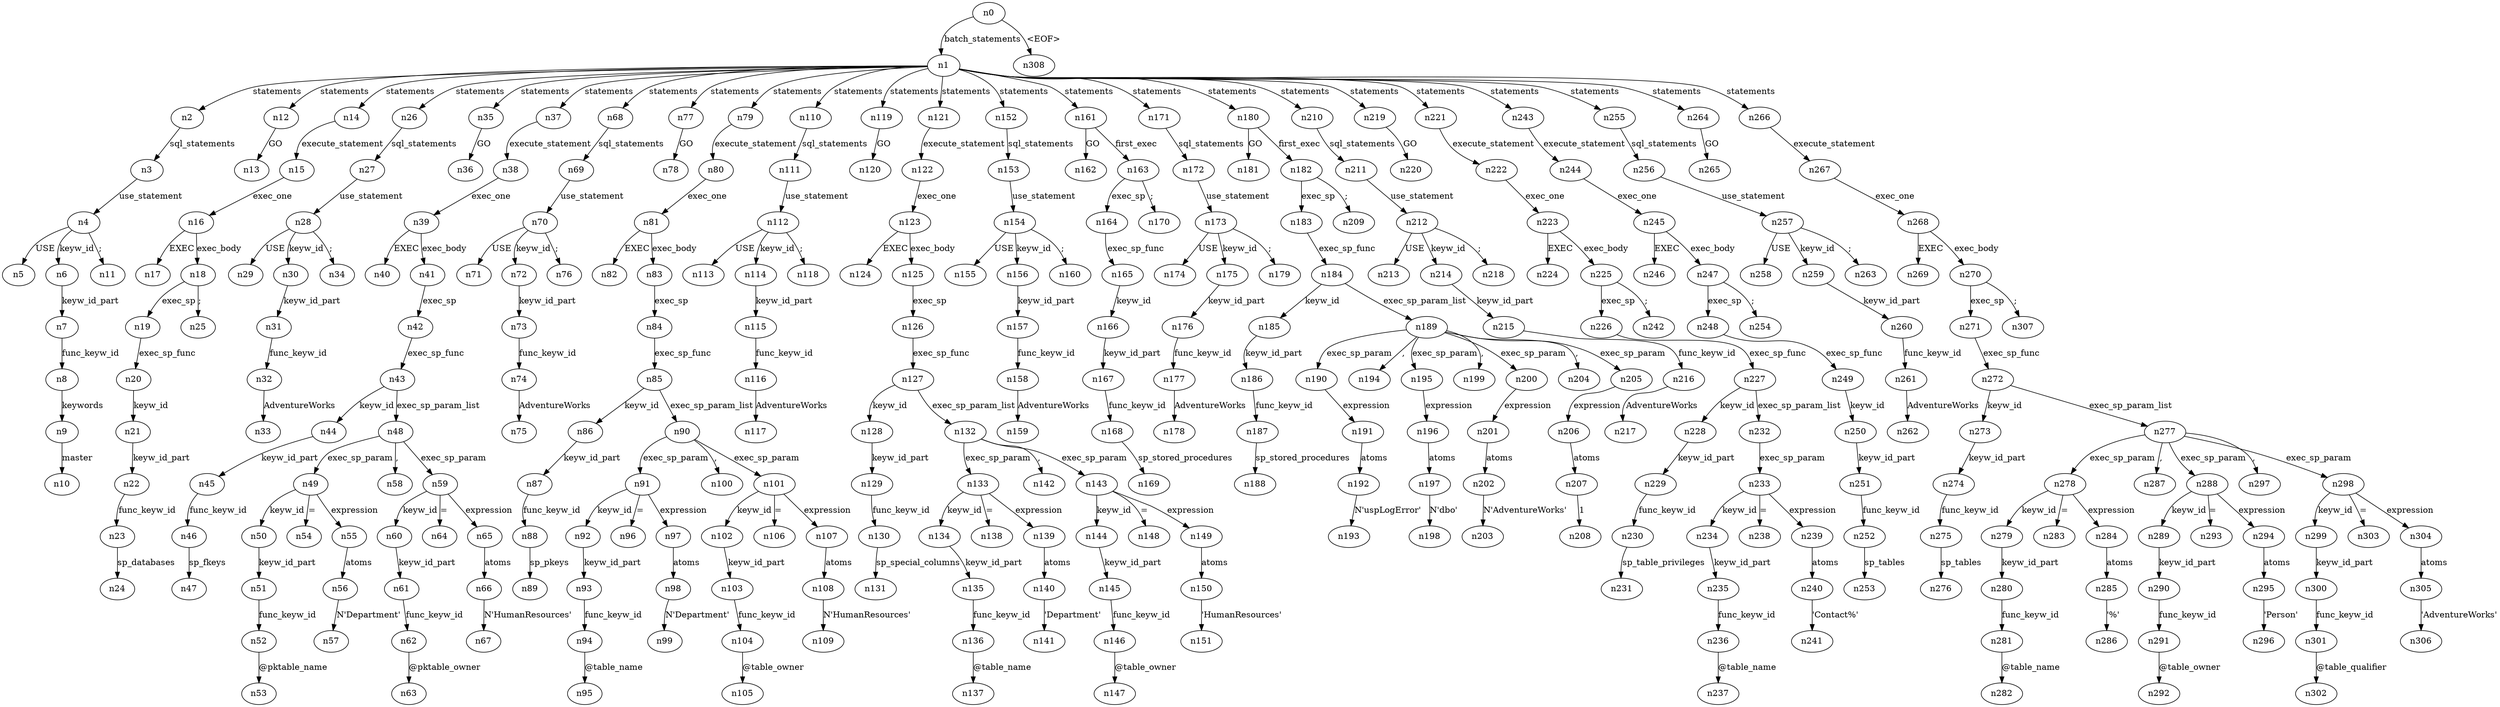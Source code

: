 digraph ParseTree {
  n0 -> n1 [label="batch_statements"];
  n1 -> n2 [label="statements"];
  n2 -> n3 [label="sql_statements"];
  n3 -> n4 [label="use_statement"];
  n4 -> n5 [label="USE"];
  n4 -> n6 [label="keyw_id"];
  n6 -> n7 [label="keyw_id_part"];
  n7 -> n8 [label="func_keyw_id"];
  n8 -> n9 [label="keywords"];
  n9 -> n10 [label="master"];
  n4 -> n11 [label=";"];
  n1 -> n12 [label="statements"];
  n12 -> n13 [label="GO"];
  n1 -> n14 [label="statements"];
  n14 -> n15 [label="execute_statement"];
  n15 -> n16 [label="exec_one"];
  n16 -> n17 [label="EXEC"];
  n16 -> n18 [label="exec_body"];
  n18 -> n19 [label="exec_sp"];
  n19 -> n20 [label="exec_sp_func"];
  n20 -> n21 [label="keyw_id"];
  n21 -> n22 [label="keyw_id_part"];
  n22 -> n23 [label="func_keyw_id"];
  n23 -> n24 [label="sp_databases"];
  n18 -> n25 [label=";"];
  n1 -> n26 [label="statements"];
  n26 -> n27 [label="sql_statements"];
  n27 -> n28 [label="use_statement"];
  n28 -> n29 [label="USE"];
  n28 -> n30 [label="keyw_id"];
  n30 -> n31 [label="keyw_id_part"];
  n31 -> n32 [label="func_keyw_id"];
  n32 -> n33 [label="AdventureWorks"];
  n28 -> n34 [label=";"];
  n1 -> n35 [label="statements"];
  n35 -> n36 [label="GO"];
  n1 -> n37 [label="statements"];
  n37 -> n38 [label="execute_statement"];
  n38 -> n39 [label="exec_one"];
  n39 -> n40 [label="EXEC"];
  n39 -> n41 [label="exec_body"];
  n41 -> n42 [label="exec_sp"];
  n42 -> n43 [label="exec_sp_func"];
  n43 -> n44 [label="keyw_id"];
  n44 -> n45 [label="keyw_id_part"];
  n45 -> n46 [label="func_keyw_id"];
  n46 -> n47 [label="sp_fkeys"];
  n43 -> n48 [label="exec_sp_param_list"];
  n48 -> n49 [label="exec_sp_param"];
  n49 -> n50 [label="keyw_id"];
  n50 -> n51 [label="keyw_id_part"];
  n51 -> n52 [label="func_keyw_id"];
  n52 -> n53 [label="@pktable_name"];
  n49 -> n54 [label="="];
  n49 -> n55 [label="expression"];
  n55 -> n56 [label="atoms"];
  n56 -> n57 [label="N'Department'"];
  n48 -> n58 [label=","];
  n48 -> n59 [label="exec_sp_param"];
  n59 -> n60 [label="keyw_id"];
  n60 -> n61 [label="keyw_id_part"];
  n61 -> n62 [label="func_keyw_id"];
  n62 -> n63 [label="@pktable_owner"];
  n59 -> n64 [label="="];
  n59 -> n65 [label="expression"];
  n65 -> n66 [label="atoms"];
  n66 -> n67 [label="N'HumanResources'"];
  n1 -> n68 [label="statements"];
  n68 -> n69 [label="sql_statements"];
  n69 -> n70 [label="use_statement"];
  n70 -> n71 [label="USE"];
  n70 -> n72 [label="keyw_id"];
  n72 -> n73 [label="keyw_id_part"];
  n73 -> n74 [label="func_keyw_id"];
  n74 -> n75 [label="AdventureWorks"];
  n70 -> n76 [label=";"];
  n1 -> n77 [label="statements"];
  n77 -> n78 [label="GO"];
  n1 -> n79 [label="statements"];
  n79 -> n80 [label="execute_statement"];
  n80 -> n81 [label="exec_one"];
  n81 -> n82 [label="EXEC"];
  n81 -> n83 [label="exec_body"];
  n83 -> n84 [label="exec_sp"];
  n84 -> n85 [label="exec_sp_func"];
  n85 -> n86 [label="keyw_id"];
  n86 -> n87 [label="keyw_id_part"];
  n87 -> n88 [label="func_keyw_id"];
  n88 -> n89 [label="sp_pkeys"];
  n85 -> n90 [label="exec_sp_param_list"];
  n90 -> n91 [label="exec_sp_param"];
  n91 -> n92 [label="keyw_id"];
  n92 -> n93 [label="keyw_id_part"];
  n93 -> n94 [label="func_keyw_id"];
  n94 -> n95 [label="@table_name"];
  n91 -> n96 [label="="];
  n91 -> n97 [label="expression"];
  n97 -> n98 [label="atoms"];
  n98 -> n99 [label="N'Department'"];
  n90 -> n100 [label=","];
  n90 -> n101 [label="exec_sp_param"];
  n101 -> n102 [label="keyw_id"];
  n102 -> n103 [label="keyw_id_part"];
  n103 -> n104 [label="func_keyw_id"];
  n104 -> n105 [label="@table_owner"];
  n101 -> n106 [label="="];
  n101 -> n107 [label="expression"];
  n107 -> n108 [label="atoms"];
  n108 -> n109 [label="N'HumanResources'"];
  n1 -> n110 [label="statements"];
  n110 -> n111 [label="sql_statements"];
  n111 -> n112 [label="use_statement"];
  n112 -> n113 [label="USE"];
  n112 -> n114 [label="keyw_id"];
  n114 -> n115 [label="keyw_id_part"];
  n115 -> n116 [label="func_keyw_id"];
  n116 -> n117 [label="AdventureWorks"];
  n112 -> n118 [label=";"];
  n1 -> n119 [label="statements"];
  n119 -> n120 [label="GO"];
  n1 -> n121 [label="statements"];
  n121 -> n122 [label="execute_statement"];
  n122 -> n123 [label="exec_one"];
  n123 -> n124 [label="EXEC"];
  n123 -> n125 [label="exec_body"];
  n125 -> n126 [label="exec_sp"];
  n126 -> n127 [label="exec_sp_func"];
  n127 -> n128 [label="keyw_id"];
  n128 -> n129 [label="keyw_id_part"];
  n129 -> n130 [label="func_keyw_id"];
  n130 -> n131 [label="sp_special_columns"];
  n127 -> n132 [label="exec_sp_param_list"];
  n132 -> n133 [label="exec_sp_param"];
  n133 -> n134 [label="keyw_id"];
  n134 -> n135 [label="keyw_id_part"];
  n135 -> n136 [label="func_keyw_id"];
  n136 -> n137 [label="@table_name"];
  n133 -> n138 [label="="];
  n133 -> n139 [label="expression"];
  n139 -> n140 [label="atoms"];
  n140 -> n141 [label="'Department'"];
  n132 -> n142 [label=","];
  n132 -> n143 [label="exec_sp_param"];
  n143 -> n144 [label="keyw_id"];
  n144 -> n145 [label="keyw_id_part"];
  n145 -> n146 [label="func_keyw_id"];
  n146 -> n147 [label="@table_owner"];
  n143 -> n148 [label="="];
  n143 -> n149 [label="expression"];
  n149 -> n150 [label="atoms"];
  n150 -> n151 [label="'HumanResources'"];
  n1 -> n152 [label="statements"];
  n152 -> n153 [label="sql_statements"];
  n153 -> n154 [label="use_statement"];
  n154 -> n155 [label="USE"];
  n154 -> n156 [label="keyw_id"];
  n156 -> n157 [label="keyw_id_part"];
  n157 -> n158 [label="func_keyw_id"];
  n158 -> n159 [label="AdventureWorks"];
  n154 -> n160 [label=";"];
  n1 -> n161 [label="statements"];
  n161 -> n162 [label="GO"];
  n161 -> n163 [label="first_exec"];
  n163 -> n164 [label="exec_sp"];
  n164 -> n165 [label="exec_sp_func"];
  n165 -> n166 [label="keyw_id"];
  n166 -> n167 [label="keyw_id_part"];
  n167 -> n168 [label="func_keyw_id"];
  n168 -> n169 [label="sp_stored_procedures"];
  n163 -> n170 [label=";"];
  n1 -> n171 [label="statements"];
  n171 -> n172 [label="sql_statements"];
  n172 -> n173 [label="use_statement"];
  n173 -> n174 [label="USE"];
  n173 -> n175 [label="keyw_id"];
  n175 -> n176 [label="keyw_id_part"];
  n176 -> n177 [label="func_keyw_id"];
  n177 -> n178 [label="AdventureWorks"];
  n173 -> n179 [label=";"];
  n1 -> n180 [label="statements"];
  n180 -> n181 [label="GO"];
  n180 -> n182 [label="first_exec"];
  n182 -> n183 [label="exec_sp"];
  n183 -> n184 [label="exec_sp_func"];
  n184 -> n185 [label="keyw_id"];
  n185 -> n186 [label="keyw_id_part"];
  n186 -> n187 [label="func_keyw_id"];
  n187 -> n188 [label="sp_stored_procedures"];
  n184 -> n189 [label="exec_sp_param_list"];
  n189 -> n190 [label="exec_sp_param"];
  n190 -> n191 [label="expression"];
  n191 -> n192 [label="atoms"];
  n192 -> n193 [label="N'uspLogError'"];
  n189 -> n194 [label=","];
  n189 -> n195 [label="exec_sp_param"];
  n195 -> n196 [label="expression"];
  n196 -> n197 [label="atoms"];
  n197 -> n198 [label="N'dbo'"];
  n189 -> n199 [label=","];
  n189 -> n200 [label="exec_sp_param"];
  n200 -> n201 [label="expression"];
  n201 -> n202 [label="atoms"];
  n202 -> n203 [label="N'AdventureWorks'"];
  n189 -> n204 [label=","];
  n189 -> n205 [label="exec_sp_param"];
  n205 -> n206 [label="expression"];
  n206 -> n207 [label="atoms"];
  n207 -> n208 [label="1"];
  n182 -> n209 [label=";"];
  n1 -> n210 [label="statements"];
  n210 -> n211 [label="sql_statements"];
  n211 -> n212 [label="use_statement"];
  n212 -> n213 [label="USE"];
  n212 -> n214 [label="keyw_id"];
  n214 -> n215 [label="keyw_id_part"];
  n215 -> n216 [label="func_keyw_id"];
  n216 -> n217 [label="AdventureWorks"];
  n212 -> n218 [label=";"];
  n1 -> n219 [label="statements"];
  n219 -> n220 [label="GO"];
  n1 -> n221 [label="statements"];
  n221 -> n222 [label="execute_statement"];
  n222 -> n223 [label="exec_one"];
  n223 -> n224 [label="EXEC"];
  n223 -> n225 [label="exec_body"];
  n225 -> n226 [label="exec_sp"];
  n226 -> n227 [label="exec_sp_func"];
  n227 -> n228 [label="keyw_id"];
  n228 -> n229 [label="keyw_id_part"];
  n229 -> n230 [label="func_keyw_id"];
  n230 -> n231 [label="sp_table_privileges"];
  n227 -> n232 [label="exec_sp_param_list"];
  n232 -> n233 [label="exec_sp_param"];
  n233 -> n234 [label="keyw_id"];
  n234 -> n235 [label="keyw_id_part"];
  n235 -> n236 [label="func_keyw_id"];
  n236 -> n237 [label="@table_name"];
  n233 -> n238 [label="="];
  n233 -> n239 [label="expression"];
  n239 -> n240 [label="atoms"];
  n240 -> n241 [label="'Contact%'"];
  n225 -> n242 [label=";"];
  n1 -> n243 [label="statements"];
  n243 -> n244 [label="execute_statement"];
  n244 -> n245 [label="exec_one"];
  n245 -> n246 [label="EXEC"];
  n245 -> n247 [label="exec_body"];
  n247 -> n248 [label="exec_sp"];
  n248 -> n249 [label="exec_sp_func"];
  n249 -> n250 [label="keyw_id"];
  n250 -> n251 [label="keyw_id_part"];
  n251 -> n252 [label="func_keyw_id"];
  n252 -> n253 [label="sp_tables"];
  n247 -> n254 [label=";"];
  n1 -> n255 [label="statements"];
  n255 -> n256 [label="sql_statements"];
  n256 -> n257 [label="use_statement"];
  n257 -> n258 [label="USE"];
  n257 -> n259 [label="keyw_id"];
  n259 -> n260 [label="keyw_id_part"];
  n260 -> n261 [label="func_keyw_id"];
  n261 -> n262 [label="AdventureWorks"];
  n257 -> n263 [label=";"];
  n1 -> n264 [label="statements"];
  n264 -> n265 [label="GO"];
  n1 -> n266 [label="statements"];
  n266 -> n267 [label="execute_statement"];
  n267 -> n268 [label="exec_one"];
  n268 -> n269 [label="EXEC"];
  n268 -> n270 [label="exec_body"];
  n270 -> n271 [label="exec_sp"];
  n271 -> n272 [label="exec_sp_func"];
  n272 -> n273 [label="keyw_id"];
  n273 -> n274 [label="keyw_id_part"];
  n274 -> n275 [label="func_keyw_id"];
  n275 -> n276 [label="sp_tables"];
  n272 -> n277 [label="exec_sp_param_list"];
  n277 -> n278 [label="exec_sp_param"];
  n278 -> n279 [label="keyw_id"];
  n279 -> n280 [label="keyw_id_part"];
  n280 -> n281 [label="func_keyw_id"];
  n281 -> n282 [label="@table_name"];
  n278 -> n283 [label="="];
  n278 -> n284 [label="expression"];
  n284 -> n285 [label="atoms"];
  n285 -> n286 [label="'%'"];
  n277 -> n287 [label=","];
  n277 -> n288 [label="exec_sp_param"];
  n288 -> n289 [label="keyw_id"];
  n289 -> n290 [label="keyw_id_part"];
  n290 -> n291 [label="func_keyw_id"];
  n291 -> n292 [label="@table_owner"];
  n288 -> n293 [label="="];
  n288 -> n294 [label="expression"];
  n294 -> n295 [label="atoms"];
  n295 -> n296 [label="'Person'"];
  n277 -> n297 [label=","];
  n277 -> n298 [label="exec_sp_param"];
  n298 -> n299 [label="keyw_id"];
  n299 -> n300 [label="keyw_id_part"];
  n300 -> n301 [label="func_keyw_id"];
  n301 -> n302 [label="@table_qualifier"];
  n298 -> n303 [label="="];
  n298 -> n304 [label="expression"];
  n304 -> n305 [label="atoms"];
  n305 -> n306 [label="'AdventureWorks'"];
  n270 -> n307 [label=";"];
  n0 -> n308 [label="<EOF>"];
}